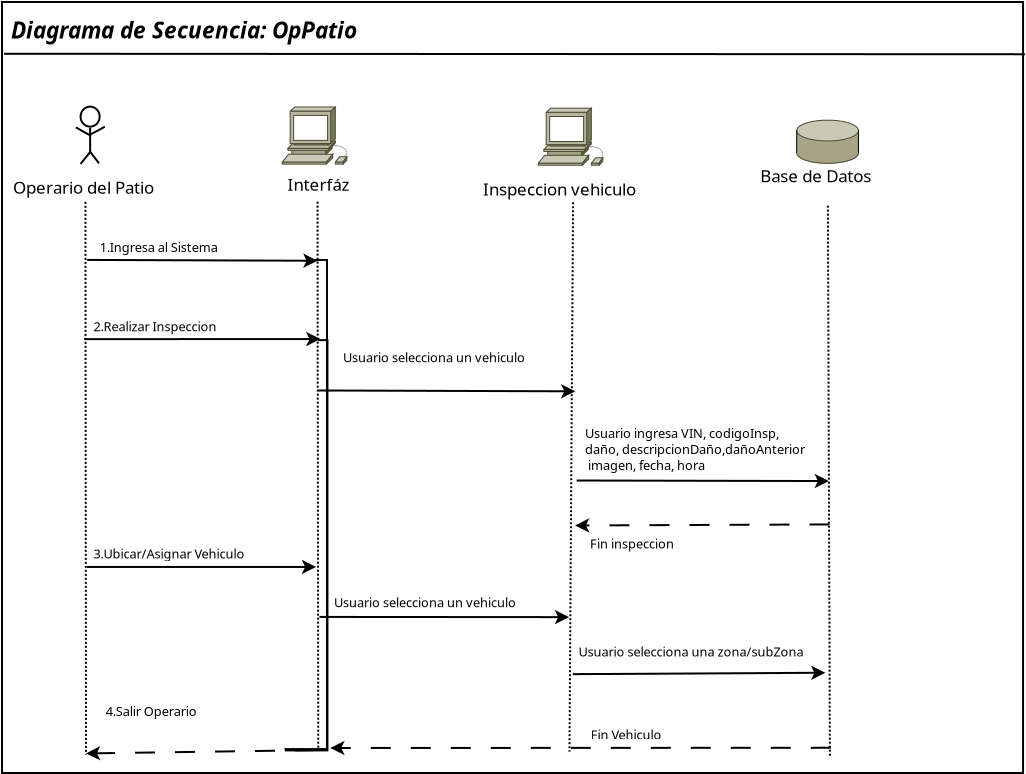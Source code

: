 <?xml version="1.0" encoding="UTF-8"?>
<dia:diagram xmlns:dia="http://www.lysator.liu.se/~alla/dia/">
  <dia:layer name="Fondo" visible="true" active="true">
    <dia:object type="Cisco - SUN workstation" version="1" id="O0">
      <dia:attribute name="obj_pos">
        <dia:point val="21.273,7.032"/>
      </dia:attribute>
      <dia:attribute name="obj_bb">
        <dia:rectangle val="21.272,7.031;24.509,9.904"/>
      </dia:attribute>
      <dia:attribute name="meta">
        <dia:composite type="dict"/>
      </dia:attribute>
      <dia:attribute name="elem_corner">
        <dia:point val="21.273,7.032"/>
      </dia:attribute>
      <dia:attribute name="elem_width">
        <dia:real val="3.233"/>
      </dia:attribute>
      <dia:attribute name="elem_height">
        <dia:real val="2.87"/>
      </dia:attribute>
      <dia:attribute name="line_width">
        <dia:real val="0.1"/>
      </dia:attribute>
      <dia:attribute name="line_colour">
        <dia:color val="#000000"/>
      </dia:attribute>
      <dia:attribute name="fill_colour">
        <dia:color val="#ffffff"/>
      </dia:attribute>
      <dia:attribute name="show_background">
        <dia:boolean val="true"/>
      </dia:attribute>
      <dia:attribute name="line_style">
        <dia:enum val="0"/>
        <dia:real val="1"/>
      </dia:attribute>
      <dia:attribute name="flip_horizontal">
        <dia:boolean val="false"/>
      </dia:attribute>
      <dia:attribute name="flip_vertical">
        <dia:boolean val="false"/>
      </dia:attribute>
      <dia:attribute name="subscale">
        <dia:real val="1"/>
      </dia:attribute>
    </dia:object>
    <dia:object type="Cisco - Relational Database" version="1" id="O1">
      <dia:attribute name="obj_pos">
        <dia:point val="34.2,7.63"/>
      </dia:attribute>
      <dia:attribute name="obj_bb">
        <dia:rectangle val="34.2,7.629;37.305,9.809"/>
      </dia:attribute>
      <dia:attribute name="meta">
        <dia:composite type="dict"/>
      </dia:attribute>
      <dia:attribute name="elem_corner">
        <dia:point val="34.2,7.63"/>
      </dia:attribute>
      <dia:attribute name="elem_width">
        <dia:real val="3.104"/>
      </dia:attribute>
      <dia:attribute name="elem_height">
        <dia:real val="2.179"/>
      </dia:attribute>
      <dia:attribute name="line_width">
        <dia:real val="0.1"/>
      </dia:attribute>
      <dia:attribute name="line_colour">
        <dia:color val="#000000"/>
      </dia:attribute>
      <dia:attribute name="fill_colour">
        <dia:color val="#ffffff"/>
      </dia:attribute>
      <dia:attribute name="show_background">
        <dia:boolean val="true"/>
      </dia:attribute>
      <dia:attribute name="line_style">
        <dia:enum val="0"/>
        <dia:real val="1"/>
      </dia:attribute>
      <dia:attribute name="flip_horizontal">
        <dia:boolean val="false"/>
      </dia:attribute>
      <dia:attribute name="flip_vertical">
        <dia:boolean val="false"/>
      </dia:attribute>
      <dia:attribute name="subscale">
        <dia:real val="1"/>
      </dia:attribute>
    </dia:object>
    <dia:object type="Standard - Text" version="1" id="O2">
      <dia:attribute name="obj_pos">
        <dia:point val="8.743,11.16"/>
      </dia:attribute>
      <dia:attribute name="obj_bb">
        <dia:rectangle val="8.743,10.313;11.656,11.335"/>
      </dia:attribute>
      <dia:attribute name="text">
        <dia:composite type="text">
          <dia:attribute name="string">
            <dia:string>#Interfáz#</dia:string>
          </dia:attribute>
          <dia:attribute name="font">
            <dia:font family="sans" style="0" name="Helvetica"/>
          </dia:attribute>
          <dia:attribute name="height">
            <dia:real val="1.058"/>
          </dia:attribute>
          <dia:attribute name="pos">
            <dia:point val="8.743,11.16"/>
          </dia:attribute>
          <dia:attribute name="color">
            <dia:color val="#000000"/>
          </dia:attribute>
          <dia:attribute name="alignment">
            <dia:enum val="0"/>
          </dia:attribute>
        </dia:composite>
      </dia:attribute>
      <dia:attribute name="valign">
        <dia:enum val="3"/>
      </dia:attribute>
      <dia:attribute name="fill_color">
        <dia:color val="#ffffff"/>
      </dia:attribute>
      <dia:attribute name="show_background">
        <dia:boolean val="true"/>
      </dia:attribute>
    </dia:object>
    <dia:object type="Standard - Text" version="1" id="O3">
      <dia:attribute name="obj_pos">
        <dia:point val="18.508,11.401"/>
      </dia:attribute>
      <dia:attribute name="obj_bb">
        <dia:rectangle val="18.508,10.554;25.803,11.576"/>
      </dia:attribute>
      <dia:attribute name="text">
        <dia:composite type="text">
          <dia:attribute name="string">
            <dia:string>#Inspeccion vehiculo#</dia:string>
          </dia:attribute>
          <dia:attribute name="font">
            <dia:font family="sans" style="0" name="Helvetica"/>
          </dia:attribute>
          <dia:attribute name="height">
            <dia:real val="1.058"/>
          </dia:attribute>
          <dia:attribute name="pos">
            <dia:point val="18.508,11.401"/>
          </dia:attribute>
          <dia:attribute name="color">
            <dia:color val="#000000"/>
          </dia:attribute>
          <dia:attribute name="alignment">
            <dia:enum val="0"/>
          </dia:attribute>
        </dia:composite>
      </dia:attribute>
      <dia:attribute name="valign">
        <dia:enum val="3"/>
      </dia:attribute>
    </dia:object>
    <dia:object type="Standard - Text" version="1" id="O4">
      <dia:attribute name="obj_pos">
        <dia:point val="32.372,10.737"/>
      </dia:attribute>
      <dia:attribute name="obj_bb">
        <dia:rectangle val="32.372,9.89;37.722,10.912"/>
      </dia:attribute>
      <dia:attribute name="text">
        <dia:composite type="text">
          <dia:attribute name="string">
            <dia:string>#Base de Datos#</dia:string>
          </dia:attribute>
          <dia:attribute name="font">
            <dia:font family="sans" style="0" name="Helvetica"/>
          </dia:attribute>
          <dia:attribute name="height">
            <dia:real val="1.058"/>
          </dia:attribute>
          <dia:attribute name="pos">
            <dia:point val="32.372,10.737"/>
          </dia:attribute>
          <dia:attribute name="color">
            <dia:color val="#000000"/>
          </dia:attribute>
          <dia:attribute name="alignment">
            <dia:enum val="0"/>
          </dia:attribute>
        </dia:composite>
      </dia:attribute>
      <dia:attribute name="valign">
        <dia:enum val="3"/>
      </dia:attribute>
    </dia:object>
    <dia:object type="Standard - Line" version="0" id="O5">
      <dia:attribute name="obj_pos">
        <dia:point val="-1.13,8.006"/>
      </dia:attribute>
      <dia:attribute name="obj_bb">
        <dia:rectangle val="-1.18,7.956;-1.079,9.328"/>
      </dia:attribute>
      <dia:attribute name="conn_endpoints">
        <dia:point val="-1.13,8.006"/>
        <dia:point val="-1.129,9.278"/>
      </dia:attribute>
      <dia:attribute name="numcp">
        <dia:int val="1"/>
      </dia:attribute>
      <dia:connections>
        <dia:connection handle="0" to="O10" connection="8"/>
      </dia:connections>
    </dia:object>
    <dia:object type="Standard - Line" version="0" id="O6">
      <dia:attribute name="obj_pos">
        <dia:point val="-1.841,7.996"/>
      </dia:attribute>
      <dia:attribute name="obj_bb">
        <dia:rectangle val="-1.909,7.928;-1.059,8.462"/>
      </dia:attribute>
      <dia:attribute name="conn_endpoints">
        <dia:point val="-1.841,7.996"/>
        <dia:point val="-1.127,8.394"/>
      </dia:attribute>
      <dia:attribute name="numcp">
        <dia:int val="1"/>
      </dia:attribute>
    </dia:object>
    <dia:object type="Standard - Line" version="0" id="O7">
      <dia:attribute name="obj_pos">
        <dia:point val="-0.391,7.959"/>
      </dia:attribute>
      <dia:attribute name="obj_bb">
        <dia:rectangle val="-1.196,7.892;-0.324,8.424"/>
      </dia:attribute>
      <dia:attribute name="conn_endpoints">
        <dia:point val="-0.391,7.959"/>
        <dia:point val="-1.128,8.357"/>
      </dia:attribute>
      <dia:attribute name="numcp">
        <dia:int val="1"/>
      </dia:attribute>
    </dia:object>
    <dia:object type="Standard - Line" version="0" id="O8">
      <dia:attribute name="obj_pos">
        <dia:point val="-0.688,9.79"/>
      </dia:attribute>
      <dia:attribute name="obj_bb">
        <dia:rectangle val="-1.196,9.145;-0.618,9.86"/>
      </dia:attribute>
      <dia:attribute name="conn_endpoints">
        <dia:point val="-0.688,9.79"/>
        <dia:point val="-1.126,9.215"/>
      </dia:attribute>
      <dia:attribute name="numcp">
        <dia:int val="1"/>
      </dia:attribute>
    </dia:object>
    <dia:object type="Standard - Line" version="0" id="O9">
      <dia:attribute name="obj_pos">
        <dia:point val="-1.121,9.212"/>
      </dia:attribute>
      <dia:attribute name="obj_bb">
        <dia:rectangle val="-1.675,9.142;-1.051,9.891"/>
      </dia:attribute>
      <dia:attribute name="conn_endpoints">
        <dia:point val="-1.121,9.212"/>
        <dia:point val="-1.605,9.821"/>
      </dia:attribute>
      <dia:attribute name="numcp">
        <dia:int val="1"/>
      </dia:attribute>
    </dia:object>
    <dia:object type="Standard - Ellipse" version="0" id="O10">
      <dia:attribute name="obj_pos">
        <dia:point val="-1.608,6.955"/>
      </dia:attribute>
      <dia:attribute name="obj_bb">
        <dia:rectangle val="-1.658,6.905;-0.604,8.005"/>
      </dia:attribute>
      <dia:attribute name="elem_corner">
        <dia:point val="-1.608,6.955"/>
      </dia:attribute>
      <dia:attribute name="elem_width">
        <dia:real val="0.955"/>
      </dia:attribute>
      <dia:attribute name="elem_height">
        <dia:real val="1.001"/>
      </dia:attribute>
    </dia:object>
    <dia:object type="Cisco - SUN workstation" version="1" id="O11">
      <dia:attribute name="obj_pos">
        <dia:point val="8.472,6.977"/>
      </dia:attribute>
      <dia:attribute name="obj_bb">
        <dia:rectangle val="8.471,6.976;11.708,9.849"/>
      </dia:attribute>
      <dia:attribute name="meta">
        <dia:composite type="dict"/>
      </dia:attribute>
      <dia:attribute name="elem_corner">
        <dia:point val="8.472,6.977"/>
      </dia:attribute>
      <dia:attribute name="elem_width">
        <dia:real val="3.233"/>
      </dia:attribute>
      <dia:attribute name="elem_height">
        <dia:real val="2.87"/>
      </dia:attribute>
      <dia:attribute name="line_width">
        <dia:real val="0.1"/>
      </dia:attribute>
      <dia:attribute name="line_colour">
        <dia:color val="#000000"/>
      </dia:attribute>
      <dia:attribute name="fill_colour">
        <dia:color val="#ffffff"/>
      </dia:attribute>
      <dia:attribute name="show_background">
        <dia:boolean val="true"/>
      </dia:attribute>
      <dia:attribute name="line_style">
        <dia:enum val="0"/>
        <dia:real val="1"/>
      </dia:attribute>
      <dia:attribute name="flip_horizontal">
        <dia:boolean val="false"/>
      </dia:attribute>
      <dia:attribute name="flip_vertical">
        <dia:boolean val="false"/>
      </dia:attribute>
      <dia:attribute name="subscale">
        <dia:real val="1"/>
      </dia:attribute>
    </dia:object>
    <dia:object type="Standard - Line" version="0" id="O12">
      <dia:attribute name="obj_pos">
        <dia:point val="-1.364,11.719"/>
      </dia:attribute>
      <dia:attribute name="obj_bb">
        <dia:rectangle val="-1.414,11.668;-1.287,39.4"/>
      </dia:attribute>
      <dia:attribute name="conn_endpoints">
        <dia:point val="-1.364,11.719"/>
        <dia:point val="-1.337,39.35"/>
      </dia:attribute>
      <dia:attribute name="numcp">
        <dia:int val="1"/>
      </dia:attribute>
      <dia:attribute name="line_style">
        <dia:enum val="4"/>
      </dia:attribute>
    </dia:object>
    <dia:object type="Standard - Line" version="0" id="O13">
      <dia:attribute name="obj_pos">
        <dia:point val="10.24,11.706"/>
      </dia:attribute>
      <dia:attribute name="obj_bb">
        <dia:rectangle val="10.19,11.655;10.327,39.128"/>
      </dia:attribute>
      <dia:attribute name="conn_endpoints">
        <dia:point val="10.24,11.706"/>
        <dia:point val="10.277,39.078"/>
      </dia:attribute>
      <dia:attribute name="numcp">
        <dia:int val="1"/>
      </dia:attribute>
      <dia:attribute name="line_style">
        <dia:enum val="4"/>
      </dia:attribute>
    </dia:object>
    <dia:object type="Standard - Line" version="0" id="O14">
      <dia:attribute name="obj_pos">
        <dia:point val="23.018,11.736"/>
      </dia:attribute>
      <dia:attribute name="obj_bb">
        <dia:rectangle val="22.787,11.686;23.068,39.258"/>
      </dia:attribute>
      <dia:attribute name="conn_endpoints">
        <dia:point val="23.018,11.736"/>
        <dia:point val="22.837,39.208"/>
      </dia:attribute>
      <dia:attribute name="numcp">
        <dia:int val="1"/>
      </dia:attribute>
      <dia:attribute name="line_style">
        <dia:enum val="4"/>
      </dia:attribute>
    </dia:object>
    <dia:object type="Standard - Line" version="0" id="O15">
      <dia:attribute name="obj_pos">
        <dia:point val="35.759,11.907"/>
      </dia:attribute>
      <dia:attribute name="obj_bb">
        <dia:rectangle val="35.709,11.857;35.909,39.496"/>
      </dia:attribute>
      <dia:attribute name="conn_endpoints">
        <dia:point val="35.759,11.907"/>
        <dia:point val="35.859,39.446"/>
      </dia:attribute>
      <dia:attribute name="numcp">
        <dia:int val="1"/>
      </dia:attribute>
      <dia:attribute name="line_style">
        <dia:enum val="4"/>
      </dia:attribute>
    </dia:object>
    <dia:object type="Standard - Line" version="0" id="O16">
      <dia:attribute name="obj_pos">
        <dia:point val="-1.28,14.62"/>
      </dia:attribute>
      <dia:attribute name="obj_bb">
        <dia:rectangle val="-1.33,14.298;10.352,15.021"/>
      </dia:attribute>
      <dia:attribute name="conn_endpoints">
        <dia:point val="-1.28,14.62"/>
        <dia:point val="10.24,14.662"/>
      </dia:attribute>
      <dia:attribute name="numcp">
        <dia:int val="1"/>
      </dia:attribute>
      <dia:attribute name="end_arrow">
        <dia:enum val="22"/>
      </dia:attribute>
      <dia:attribute name="end_arrow_length">
        <dia:real val="0.5"/>
      </dia:attribute>
      <dia:attribute name="end_arrow_width">
        <dia:real val="0.5"/>
      </dia:attribute>
    </dia:object>
    <dia:object type="Standard - Line" version="0" id="O17">
      <dia:attribute name="obj_pos">
        <dia:point val="-1.425,18.581"/>
      </dia:attribute>
      <dia:attribute name="obj_bb">
        <dia:rectangle val="-1.475,18.214;10.498,18.938"/>
      </dia:attribute>
      <dia:attribute name="conn_endpoints">
        <dia:point val="-1.425,18.581"/>
        <dia:point val="10.386,18.576"/>
      </dia:attribute>
      <dia:attribute name="numcp">
        <dia:int val="1"/>
      </dia:attribute>
      <dia:attribute name="end_arrow">
        <dia:enum val="22"/>
      </dia:attribute>
      <dia:attribute name="end_arrow_length">
        <dia:real val="0.5"/>
      </dia:attribute>
      <dia:attribute name="end_arrow_width">
        <dia:real val="0.5"/>
      </dia:attribute>
    </dia:object>
    <dia:object type="Standard - Line" version="0" id="O18">
      <dia:attribute name="obj_pos">
        <dia:point val="10.262,21.148"/>
      </dia:attribute>
      <dia:attribute name="obj_bb">
        <dia:rectangle val="10.212,20.826;23.24,21.549"/>
      </dia:attribute>
      <dia:attribute name="conn_endpoints">
        <dia:point val="10.262,21.148"/>
        <dia:point val="23.128,21.19"/>
      </dia:attribute>
      <dia:attribute name="numcp">
        <dia:int val="1"/>
      </dia:attribute>
      <dia:attribute name="end_arrow">
        <dia:enum val="22"/>
      </dia:attribute>
      <dia:attribute name="end_arrow_length">
        <dia:real val="0.5"/>
      </dia:attribute>
      <dia:attribute name="end_arrow_width">
        <dia:real val="0.5"/>
      </dia:attribute>
    </dia:object>
    <dia:object type="Standard - ZigZagLine" version="1" id="O19">
      <dia:attribute name="obj_pos">
        <dia:point val="10.097,14.622"/>
      </dia:attribute>
      <dia:attribute name="obj_bb">
        <dia:rectangle val="8.537,14.572;10.763,39.127"/>
      </dia:attribute>
      <dia:attribute name="orth_points">
        <dia:point val="10.097,14.622"/>
        <dia:point val="10.713,14.622"/>
        <dia:point val="10.713,39.078"/>
        <dia:point val="8.587,39.078"/>
      </dia:attribute>
      <dia:attribute name="orth_orient">
        <dia:enum val="0"/>
        <dia:enum val="1"/>
        <dia:enum val="0"/>
      </dia:attribute>
      <dia:attribute name="autorouting">
        <dia:boolean val="false"/>
      </dia:attribute>
    </dia:object>
    <dia:object type="Standard - Box" version="0" id="O20">
      <dia:attribute name="obj_pos">
        <dia:point val="-5.536,1.724"/>
      </dia:attribute>
      <dia:attribute name="obj_bb">
        <dia:rectangle val="-5.586,1.674;45.567,40.323"/>
      </dia:attribute>
      <dia:attribute name="elem_corner">
        <dia:point val="-5.536,1.724"/>
      </dia:attribute>
      <dia:attribute name="elem_width">
        <dia:real val="51.053"/>
      </dia:attribute>
      <dia:attribute name="elem_height">
        <dia:real val="38.549"/>
      </dia:attribute>
      <dia:attribute name="border_width">
        <dia:real val="0.1"/>
      </dia:attribute>
      <dia:attribute name="show_background">
        <dia:boolean val="false"/>
      </dia:attribute>
    </dia:object>
    <dia:object type="Standard - Line" version="0" id="O21">
      <dia:attribute name="obj_pos">
        <dia:point val="-5.431,4.313"/>
      </dia:attribute>
      <dia:attribute name="obj_bb">
        <dia:rectangle val="-5.481,4.263;45.66,4.386"/>
      </dia:attribute>
      <dia:attribute name="conn_endpoints">
        <dia:point val="-5.431,4.313"/>
        <dia:point val="45.61,4.336"/>
      </dia:attribute>
      <dia:attribute name="numcp">
        <dia:int val="1"/>
      </dia:attribute>
    </dia:object>
    <dia:object type="Standard - Text" version="1" id="O22">
      <dia:attribute name="obj_pos">
        <dia:point val="-0.654,14.222"/>
      </dia:attribute>
      <dia:attribute name="obj_bb">
        <dia:rectangle val="-0.654,13.582;5.128,14.355"/>
      </dia:attribute>
      <dia:attribute name="text">
        <dia:composite type="text">
          <dia:attribute name="string">
            <dia:string>#1.Ingresa al Sistema#</dia:string>
          </dia:attribute>
          <dia:attribute name="font">
            <dia:font family="sans" style="0" name="Helvetica"/>
          </dia:attribute>
          <dia:attribute name="height">
            <dia:real val="0.8"/>
          </dia:attribute>
          <dia:attribute name="pos">
            <dia:point val="-0.654,14.222"/>
          </dia:attribute>
          <dia:attribute name="color">
            <dia:color val="#000000"/>
          </dia:attribute>
          <dia:attribute name="alignment">
            <dia:enum val="0"/>
          </dia:attribute>
        </dia:composite>
      </dia:attribute>
      <dia:attribute name="valign">
        <dia:enum val="3"/>
      </dia:attribute>
    </dia:object>
    <dia:object type="Standard - Text" version="1" id="O23">
      <dia:attribute name="obj_pos">
        <dia:point val="-0.955,18.183"/>
      </dia:attribute>
      <dia:attribute name="obj_bb">
        <dia:rectangle val="-0.955,17.544;5.023,18.316"/>
      </dia:attribute>
      <dia:attribute name="text">
        <dia:composite type="text">
          <dia:attribute name="string">
            <dia:string>#2.Realizar Inspeccion#</dia:string>
          </dia:attribute>
          <dia:attribute name="font">
            <dia:font family="sans" style="0" name="Helvetica"/>
          </dia:attribute>
          <dia:attribute name="height">
            <dia:real val="0.8"/>
          </dia:attribute>
          <dia:attribute name="pos">
            <dia:point val="-0.955,18.183"/>
          </dia:attribute>
          <dia:attribute name="color">
            <dia:color val="#000000"/>
          </dia:attribute>
          <dia:attribute name="alignment">
            <dia:enum val="0"/>
          </dia:attribute>
        </dia:composite>
      </dia:attribute>
      <dia:attribute name="valign">
        <dia:enum val="3"/>
      </dia:attribute>
    </dia:object>
    <dia:object type="Standard - Text" version="1" id="O24">
      <dia:attribute name="obj_pos">
        <dia:point val="11.518,19.738"/>
      </dia:attribute>
      <dia:attribute name="obj_bb">
        <dia:rectangle val="11.518,19.098;20.15,19.87"/>
      </dia:attribute>
      <dia:attribute name="text">
        <dia:composite type="text">
          <dia:attribute name="string">
            <dia:string>#Usuario selecciona un vehiculo#</dia:string>
          </dia:attribute>
          <dia:attribute name="font">
            <dia:font family="sans" style="0" name="Helvetica"/>
          </dia:attribute>
          <dia:attribute name="height">
            <dia:real val="0.8"/>
          </dia:attribute>
          <dia:attribute name="pos">
            <dia:point val="11.518,19.738"/>
          </dia:attribute>
          <dia:attribute name="color">
            <dia:color val="#000000"/>
          </dia:attribute>
          <dia:attribute name="alignment">
            <dia:enum val="0"/>
          </dia:attribute>
        </dia:composite>
      </dia:attribute>
      <dia:attribute name="valign">
        <dia:enum val="3"/>
      </dia:attribute>
    </dia:object>
    <dia:object type="Standard - Text" version="1" id="O25">
      <dia:attribute name="obj_pos">
        <dia:point val="-5.081,3.551"/>
      </dia:attribute>
      <dia:attribute name="obj_bb">
        <dia:rectangle val="-5.081,2.421;13.472,3.783"/>
      </dia:attribute>
      <dia:attribute name="text">
        <dia:composite type="text">
          <dia:attribute name="string">
            <dia:string>#Diagrama de Secuencia: OpPatio#</dia:string>
          </dia:attribute>
          <dia:attribute name="font">
            <dia:font family="sans" style="84" name="Helvetica"/>
          </dia:attribute>
          <dia:attribute name="height">
            <dia:real val="1.411"/>
          </dia:attribute>
          <dia:attribute name="pos">
            <dia:point val="-5.081,3.551"/>
          </dia:attribute>
          <dia:attribute name="color">
            <dia:color val="#000000"/>
          </dia:attribute>
          <dia:attribute name="alignment">
            <dia:enum val="0"/>
          </dia:attribute>
        </dia:composite>
      </dia:attribute>
      <dia:attribute name="valign">
        <dia:enum val="3"/>
      </dia:attribute>
    </dia:object>
    <dia:object type="Standard - Text" version="1" id="O26">
      <dia:attribute name="obj_pos">
        <dia:point val="-4.989,11.307"/>
      </dia:attribute>
      <dia:attribute name="obj_bb">
        <dia:rectangle val="-4.989,10.46;1.714,11.482"/>
      </dia:attribute>
      <dia:attribute name="text">
        <dia:composite type="text">
          <dia:attribute name="string">
            <dia:string>#Operario del Patio#</dia:string>
          </dia:attribute>
          <dia:attribute name="font">
            <dia:font family="sans" style="0" name="Helvetica"/>
          </dia:attribute>
          <dia:attribute name="height">
            <dia:real val="1.058"/>
          </dia:attribute>
          <dia:attribute name="pos">
            <dia:point val="-4.989,11.307"/>
          </dia:attribute>
          <dia:attribute name="color">
            <dia:color val="#000000"/>
          </dia:attribute>
          <dia:attribute name="alignment">
            <dia:enum val="0"/>
          </dia:attribute>
        </dia:composite>
      </dia:attribute>
      <dia:attribute name="valign">
        <dia:enum val="3"/>
      </dia:attribute>
    </dia:object>
    <dia:object type="Standard - Text" version="1" id="O27">
      <dia:attribute name="obj_pos">
        <dia:point val="23.608,23.518"/>
      </dia:attribute>
      <dia:attribute name="obj_bb">
        <dia:rectangle val="23.608,22.878;33.865,25.25"/>
      </dia:attribute>
      <dia:attribute name="text">
        <dia:composite type="text">
          <dia:attribute name="string">
            <dia:string>#Usuario ingresa VIN, codigoInsp, 
daño, descripcionDaño,dañoAnterior
 imagen, fecha, hora #</dia:string>
          </dia:attribute>
          <dia:attribute name="font">
            <dia:font family="sans" style="0" name="Helvetica"/>
          </dia:attribute>
          <dia:attribute name="height">
            <dia:real val="0.8"/>
          </dia:attribute>
          <dia:attribute name="pos">
            <dia:point val="23.608,23.518"/>
          </dia:attribute>
          <dia:attribute name="color">
            <dia:color val="#000000"/>
          </dia:attribute>
          <dia:attribute name="alignment">
            <dia:enum val="0"/>
          </dia:attribute>
        </dia:composite>
      </dia:attribute>
      <dia:attribute name="valign">
        <dia:enum val="3"/>
      </dia:attribute>
    </dia:object>
    <dia:object type="Standard - Text" version="1" id="O28">
      <dia:attribute name="obj_pos">
        <dia:point val="23.87,29.044"/>
      </dia:attribute>
      <dia:attribute name="obj_bb">
        <dia:rectangle val="23.87,28.404;27.835,29.177"/>
      </dia:attribute>
      <dia:attribute name="text">
        <dia:composite type="text">
          <dia:attribute name="string">
            <dia:string>#Fin inspeccion#</dia:string>
          </dia:attribute>
          <dia:attribute name="font">
            <dia:font family="sans" style="0" name="Helvetica"/>
          </dia:attribute>
          <dia:attribute name="height">
            <dia:real val="0.8"/>
          </dia:attribute>
          <dia:attribute name="pos">
            <dia:point val="23.87,29.044"/>
          </dia:attribute>
          <dia:attribute name="color">
            <dia:color val="#000000"/>
          </dia:attribute>
          <dia:attribute name="alignment">
            <dia:enum val="0"/>
          </dia:attribute>
        </dia:composite>
      </dia:attribute>
      <dia:attribute name="valign">
        <dia:enum val="3"/>
      </dia:attribute>
    </dia:object>
    <dia:object type="Standard - Line" version="0" id="O29">
      <dia:attribute name="obj_pos">
        <dia:point val="10.113,39.132"/>
      </dia:attribute>
      <dia:attribute name="obj_bb">
        <dia:rectangle val="-1.449,38.925;10.164,39.649"/>
      </dia:attribute>
      <dia:attribute name="conn_endpoints">
        <dia:point val="10.113,39.132"/>
        <dia:point val="-1.337,39.296"/>
      </dia:attribute>
      <dia:attribute name="numcp">
        <dia:int val="1"/>
      </dia:attribute>
      <dia:attribute name="line_width">
        <dia:real val="0.1"/>
      </dia:attribute>
      <dia:attribute name="line_style">
        <dia:enum val="1"/>
      </dia:attribute>
      <dia:attribute name="end_arrow">
        <dia:enum val="22"/>
      </dia:attribute>
      <dia:attribute name="end_arrow_length">
        <dia:real val="0.5"/>
      </dia:attribute>
      <dia:attribute name="end_arrow_width">
        <dia:real val="0.5"/>
      </dia:attribute>
    </dia:object>
    <dia:object type="Standard - Text" version="1" id="O30">
      <dia:attribute name="obj_pos">
        <dia:point val="-0.351,37.424"/>
      </dia:attribute>
      <dia:attribute name="obj_bb">
        <dia:rectangle val="-0.351,36.784;4.046,37.557"/>
      </dia:attribute>
      <dia:attribute name="text">
        <dia:composite type="text">
          <dia:attribute name="string">
            <dia:string>#4.Salir Operario#</dia:string>
          </dia:attribute>
          <dia:attribute name="font">
            <dia:font family="sans" style="0" name="Helvetica"/>
          </dia:attribute>
          <dia:attribute name="height">
            <dia:real val="0.8"/>
          </dia:attribute>
          <dia:attribute name="pos">
            <dia:point val="-0.351,37.424"/>
          </dia:attribute>
          <dia:attribute name="color">
            <dia:color val="#000000"/>
          </dia:attribute>
          <dia:attribute name="alignment">
            <dia:enum val="0"/>
          </dia:attribute>
        </dia:composite>
      </dia:attribute>
      <dia:attribute name="valign">
        <dia:enum val="3"/>
      </dia:attribute>
    </dia:object>
    <dia:object type="Standard - Line" version="0" id="O31">
      <dia:attribute name="obj_pos">
        <dia:point val="35.838,27.845"/>
      </dia:attribute>
      <dia:attribute name="obj_bb">
        <dia:rectangle val="23.005,27.534;35.888,28.257"/>
      </dia:attribute>
      <dia:attribute name="conn_endpoints">
        <dia:point val="35.838,27.845"/>
        <dia:point val="23.116,27.898"/>
      </dia:attribute>
      <dia:attribute name="numcp">
        <dia:int val="1"/>
      </dia:attribute>
      <dia:attribute name="line_width">
        <dia:real val="0.1"/>
      </dia:attribute>
      <dia:attribute name="line_style">
        <dia:enum val="1"/>
      </dia:attribute>
      <dia:attribute name="end_arrow">
        <dia:enum val="22"/>
      </dia:attribute>
      <dia:attribute name="end_arrow_length">
        <dia:real val="0.5"/>
      </dia:attribute>
      <dia:attribute name="end_arrow_width">
        <dia:real val="0.5"/>
      </dia:attribute>
    </dia:object>
    <dia:object type="Standard - Line" version="0" id="O32">
      <dia:attribute name="obj_pos">
        <dia:point val="-1.283,29.972"/>
      </dia:attribute>
      <dia:attribute name="obj_bb">
        <dia:rectangle val="-1.333,29.61;10.28,30.334"/>
      </dia:attribute>
      <dia:attribute name="conn_endpoints">
        <dia:point val="-1.283,29.972"/>
        <dia:point val="10.168,29.972"/>
      </dia:attribute>
      <dia:attribute name="numcp">
        <dia:int val="1"/>
      </dia:attribute>
      <dia:attribute name="end_arrow">
        <dia:enum val="22"/>
      </dia:attribute>
      <dia:attribute name="end_arrow_length">
        <dia:real val="0.5"/>
      </dia:attribute>
      <dia:attribute name="end_arrow_width">
        <dia:real val="0.5"/>
      </dia:attribute>
    </dia:object>
    <dia:object type="Standard - Text" version="1" id="O33">
      <dia:attribute name="obj_pos">
        <dia:point val="-0.961,29.545"/>
      </dia:attribute>
      <dia:attribute name="obj_bb">
        <dia:rectangle val="-0.961,28.905;6.279,29.677"/>
      </dia:attribute>
      <dia:attribute name="text">
        <dia:composite type="text">
          <dia:attribute name="string">
            <dia:string>#3.Ubicar/Asignar Vehiculo#</dia:string>
          </dia:attribute>
          <dia:attribute name="font">
            <dia:font family="sans" style="0" name="Helvetica"/>
          </dia:attribute>
          <dia:attribute name="height">
            <dia:real val="0.8"/>
          </dia:attribute>
          <dia:attribute name="pos">
            <dia:point val="-0.961,29.545"/>
          </dia:attribute>
          <dia:attribute name="color">
            <dia:color val="#000000"/>
          </dia:attribute>
          <dia:attribute name="alignment">
            <dia:enum val="0"/>
          </dia:attribute>
        </dia:composite>
      </dia:attribute>
      <dia:attribute name="valign">
        <dia:enum val="3"/>
      </dia:attribute>
    </dia:object>
    <dia:object type="Standard - Line" version="0" id="O34">
      <dia:attribute name="obj_pos">
        <dia:point val="10.339,32.471"/>
      </dia:attribute>
      <dia:attribute name="obj_bb">
        <dia:rectangle val="10.289,32.118;22.93,32.841"/>
      </dia:attribute>
      <dia:attribute name="conn_endpoints">
        <dia:point val="10.339,32.471"/>
        <dia:point val="22.818,32.48"/>
      </dia:attribute>
      <dia:attribute name="numcp">
        <dia:int val="1"/>
      </dia:attribute>
      <dia:attribute name="end_arrow">
        <dia:enum val="22"/>
      </dia:attribute>
      <dia:attribute name="end_arrow_length">
        <dia:real val="0.5"/>
      </dia:attribute>
      <dia:attribute name="end_arrow_width">
        <dia:real val="0.5"/>
      </dia:attribute>
    </dia:object>
    <dia:object type="Standard - Text" version="1" id="O35">
      <dia:attribute name="obj_pos">
        <dia:point val="11.061,31.99"/>
      </dia:attribute>
      <dia:attribute name="obj_bb">
        <dia:rectangle val="11.061,31.35;19.694,32.123"/>
      </dia:attribute>
      <dia:attribute name="text">
        <dia:composite type="text">
          <dia:attribute name="string">
            <dia:string>#Usuario selecciona un vehiculo#</dia:string>
          </dia:attribute>
          <dia:attribute name="font">
            <dia:font family="sans" style="0" name="Helvetica"/>
          </dia:attribute>
          <dia:attribute name="height">
            <dia:real val="0.8"/>
          </dia:attribute>
          <dia:attribute name="pos">
            <dia:point val="11.061,31.99"/>
          </dia:attribute>
          <dia:attribute name="color">
            <dia:color val="#000000"/>
          </dia:attribute>
          <dia:attribute name="alignment">
            <dia:enum val="0"/>
          </dia:attribute>
        </dia:composite>
      </dia:attribute>
      <dia:attribute name="valign">
        <dia:enum val="3"/>
      </dia:attribute>
    </dia:object>
    <dia:object type="Standard - Text" version="1" id="O36">
      <dia:attribute name="obj_pos">
        <dia:point val="23.284,34.444"/>
      </dia:attribute>
      <dia:attribute name="obj_bb">
        <dia:rectangle val="23.284,33.804;33.907,34.576"/>
      </dia:attribute>
      <dia:attribute name="text">
        <dia:composite type="text">
          <dia:attribute name="string">
            <dia:string>#Usuario selecciona una zona/subZona#</dia:string>
          </dia:attribute>
          <dia:attribute name="font">
            <dia:font family="sans" style="0" name="Helvetica"/>
          </dia:attribute>
          <dia:attribute name="height">
            <dia:real val="0.8"/>
          </dia:attribute>
          <dia:attribute name="pos">
            <dia:point val="23.284,34.444"/>
          </dia:attribute>
          <dia:attribute name="color">
            <dia:color val="#000000"/>
          </dia:attribute>
          <dia:attribute name="alignment">
            <dia:enum val="0"/>
          </dia:attribute>
        </dia:composite>
      </dia:attribute>
      <dia:attribute name="valign">
        <dia:enum val="3"/>
      </dia:attribute>
    </dia:object>
    <dia:object type="Standard - Text" version="1" id="O37">
      <dia:attribute name="obj_pos">
        <dia:point val="23.89,38.596"/>
      </dia:attribute>
      <dia:attribute name="obj_bb">
        <dia:rectangle val="23.89,37.956;27.303,38.728"/>
      </dia:attribute>
      <dia:attribute name="text">
        <dia:composite type="text">
          <dia:attribute name="string">
            <dia:string>#Fin Vehiculo#</dia:string>
          </dia:attribute>
          <dia:attribute name="font">
            <dia:font family="sans" style="0" name="Helvetica"/>
          </dia:attribute>
          <dia:attribute name="height">
            <dia:real val="0.8"/>
          </dia:attribute>
          <dia:attribute name="pos">
            <dia:point val="23.89,38.596"/>
          </dia:attribute>
          <dia:attribute name="color">
            <dia:color val="#000000"/>
          </dia:attribute>
          <dia:attribute name="alignment">
            <dia:enum val="0"/>
          </dia:attribute>
        </dia:composite>
      </dia:attribute>
      <dia:attribute name="valign">
        <dia:enum val="3"/>
      </dia:attribute>
    </dia:object>
    <dia:object type="Standard - Line" version="0" id="O38">
      <dia:attribute name="obj_pos">
        <dia:point val="23.2,25.65"/>
      </dia:attribute>
      <dia:attribute name="obj_bb">
        <dia:rectangle val="23.15,25.313;35.921,26.037"/>
      </dia:attribute>
      <dia:attribute name="conn_endpoints">
        <dia:point val="23.2,25.65"/>
        <dia:point val="35.809,25.676"/>
      </dia:attribute>
      <dia:attribute name="numcp">
        <dia:int val="1"/>
      </dia:attribute>
      <dia:attribute name="end_arrow">
        <dia:enum val="22"/>
      </dia:attribute>
      <dia:attribute name="end_arrow_length">
        <dia:real val="0.5"/>
      </dia:attribute>
      <dia:attribute name="end_arrow_width">
        <dia:real val="0.5"/>
      </dia:attribute>
      <dia:connections>
        <dia:connection handle="1" to="O15" connection="0"/>
      </dia:connections>
    </dia:object>
    <dia:object type="Standard - Line" version="0" id="O39">
      <dia:attribute name="obj_pos">
        <dia:point val="23.004,35.331"/>
      </dia:attribute>
      <dia:attribute name="obj_bb">
        <dia:rectangle val="22.954,34.902;35.743,35.626"/>
      </dia:attribute>
      <dia:attribute name="conn_endpoints">
        <dia:point val="23.004,35.331"/>
        <dia:point val="35.631,35.261"/>
      </dia:attribute>
      <dia:attribute name="numcp">
        <dia:int val="1"/>
      </dia:attribute>
      <dia:attribute name="end_arrow">
        <dia:enum val="22"/>
      </dia:attribute>
      <dia:attribute name="end_arrow_length">
        <dia:real val="0.5"/>
      </dia:attribute>
      <dia:attribute name="end_arrow_width">
        <dia:real val="0.5"/>
      </dia:attribute>
    </dia:object>
    <dia:object type="Standard - Line" version="0" id="O40">
      <dia:attribute name="obj_pos">
        <dia:point val="35.904,39.012"/>
      </dia:attribute>
      <dia:attribute name="obj_bb">
        <dia:rectangle val="10.765,38.661;35.954,39.385"/>
      </dia:attribute>
      <dia:attribute name="conn_endpoints">
        <dia:point val="35.904,39.012"/>
        <dia:point val="10.877,39.023"/>
      </dia:attribute>
      <dia:attribute name="numcp">
        <dia:int val="1"/>
      </dia:attribute>
      <dia:attribute name="line_width">
        <dia:real val="0.1"/>
      </dia:attribute>
      <dia:attribute name="line_style">
        <dia:enum val="1"/>
      </dia:attribute>
      <dia:attribute name="end_arrow">
        <dia:enum val="22"/>
      </dia:attribute>
      <dia:attribute name="end_arrow_length">
        <dia:real val="0.5"/>
      </dia:attribute>
      <dia:attribute name="end_arrow_width">
        <dia:real val="0.5"/>
      </dia:attribute>
    </dia:object>
    <dia:object type="Standard - ZigZagLine" version="1" id="O41">
      <dia:attribute name="obj_pos">
        <dia:point val="10.277,18.631"/>
      </dia:attribute>
      <dia:attribute name="obj_bb">
        <dia:rectangle val="8.559,18.581;10.786,39.194"/>
      </dia:attribute>
      <dia:attribute name="orth_points">
        <dia:point val="10.277,18.631"/>
        <dia:point val="10.736,18.631"/>
        <dia:point val="10.736,39.145"/>
        <dia:point val="8.609,39.145"/>
      </dia:attribute>
      <dia:attribute name="orth_orient">
        <dia:enum val="0"/>
        <dia:enum val="1"/>
        <dia:enum val="0"/>
      </dia:attribute>
      <dia:attribute name="autorouting">
        <dia:boolean val="false"/>
      </dia:attribute>
    </dia:object>
  </dia:layer>
</dia:diagram>
